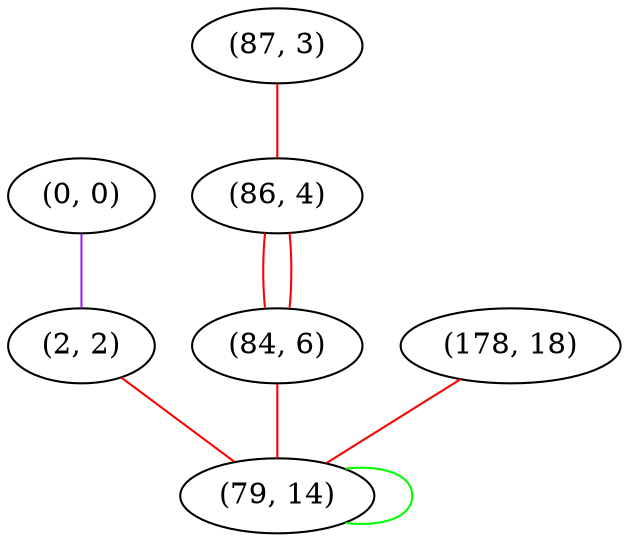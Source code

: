 graph "" {
"(0, 0)";
"(87, 3)";
"(2, 2)";
"(86, 4)";
"(84, 6)";
"(178, 18)";
"(79, 14)";
"(0, 0)" -- "(2, 2)"  [color=purple, key=0, weight=4];
"(87, 3)" -- "(86, 4)"  [color=red, key=0, weight=1];
"(2, 2)" -- "(79, 14)"  [color=red, key=0, weight=1];
"(86, 4)" -- "(84, 6)"  [color=red, key=0, weight=1];
"(86, 4)" -- "(84, 6)"  [color=red, key=1, weight=1];
"(84, 6)" -- "(79, 14)"  [color=red, key=0, weight=1];
"(178, 18)" -- "(79, 14)"  [color=red, key=0, weight=1];
"(79, 14)" -- "(79, 14)"  [color=green, key=0, weight=2];
}
